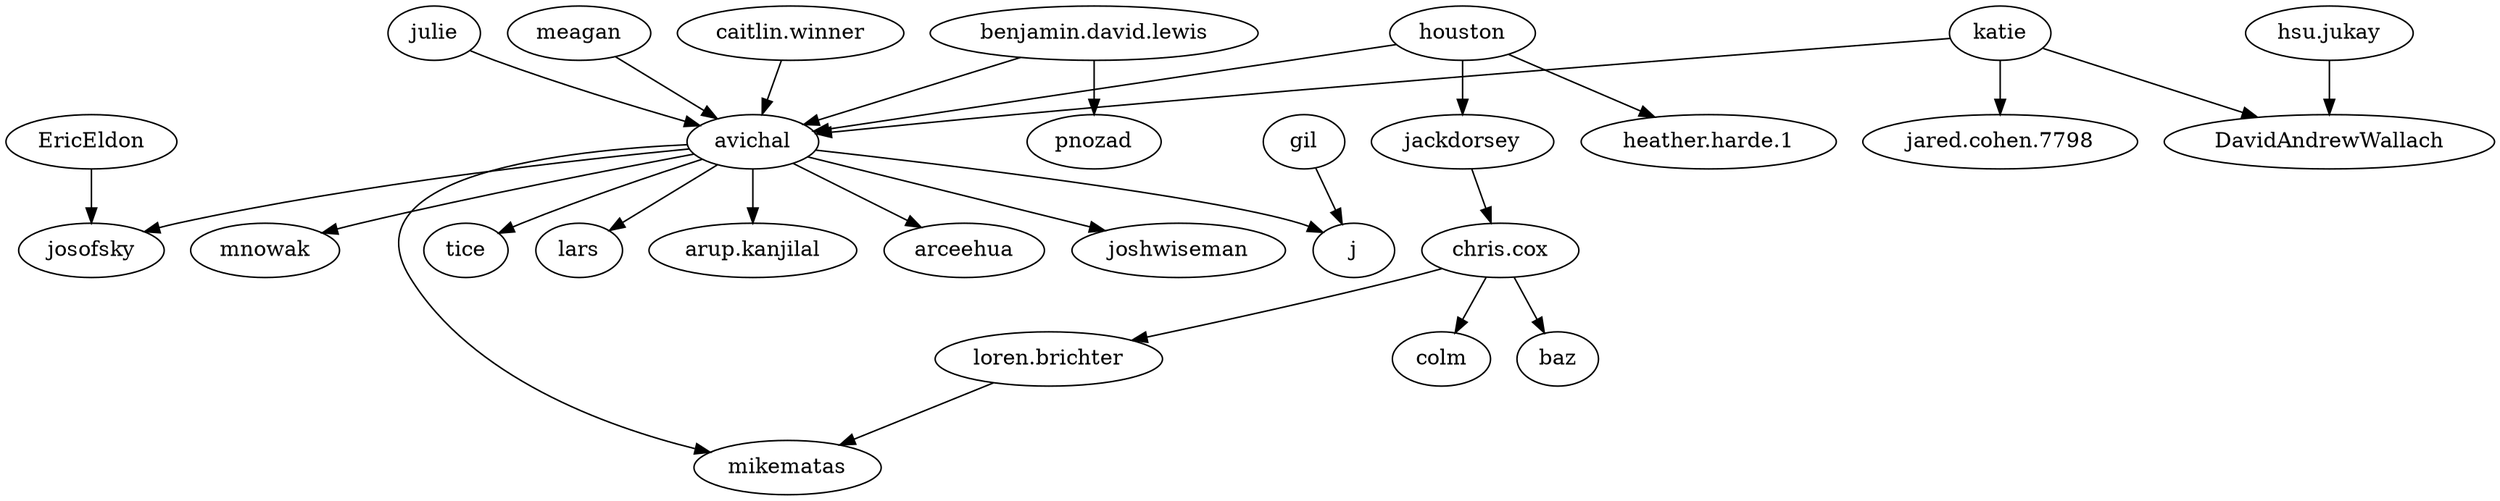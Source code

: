 strict digraph  {
	houston -> avichal;
	houston -> jackdorsey;
	houston -> "heather.harde.1";
	julie -> avichal;
	meagan -> avichal;
	"benjamin.david.lewis" -> pnozad;
	"benjamin.david.lewis" -> avichal;
	"chris.cox" -> colm;
	"chris.cox" -> baz;
	"chris.cox" -> "loren.brichter";
	"hsu.jukay" -> DavidAndrewWallach;
	katie -> avichal;
	katie -> "jared.cohen.7798";
	katie -> DavidAndrewWallach;
	EricEldon -> josofsky;
	avichal -> josofsky;
	avichal -> arceehua;
	avichal -> joshwiseman;
	avichal -> mnowak;
	avichal -> mikematas;
	avichal -> tice;
	avichal -> j;
	avichal -> lars;
	avichal -> "arup.kanjilal";
	"caitlin.winner" -> avichal;
	gil -> j;
	jackdorsey -> "chris.cox";
	"loren.brichter" -> mikematas;
}
